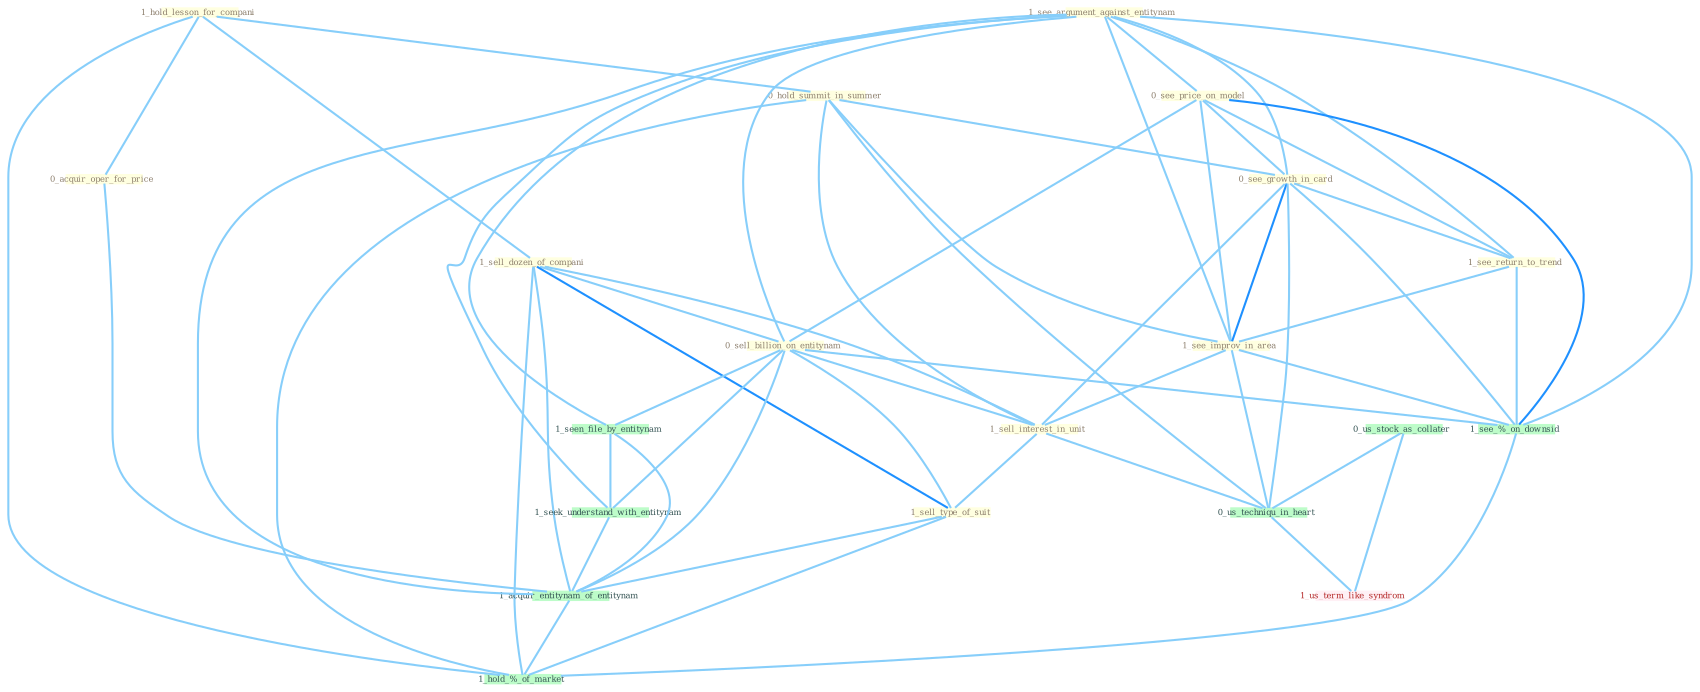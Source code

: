 Graph G{ 
    node
    [shape=polygon,style=filled,width=.5,height=.06,color="#BDFCC9",fixedsize=true,fontsize=4,
    fontcolor="#2f4f4f"];
    {node
    [color="#ffffe0", fontcolor="#8b7d6b"] "1_hold_lesson_for_compani " "1_sell_dozen_of_compani " "1_see_argument_against_entitynam " "0_acquir_oper_for_price " "0_see_price_on_model " "0_hold_summit_in_summer " "0_see_growth_in_card " "1_see_return_to_trend " "0_sell_billion_on_entitynam " "1_see_improv_in_area " "1_sell_interest_in_unit " "1_sell_type_of_suit "}
{node [color="#fff0f5", fontcolor="#b22222"] "1_us_term_like_syndrom "}
edge [color="#B0E2FF"];

	"1_hold_lesson_for_compani " -- "1_sell_dozen_of_compani " [w="1", color="#87cefa" ];
	"1_hold_lesson_for_compani " -- "0_acquir_oper_for_price " [w="1", color="#87cefa" ];
	"1_hold_lesson_for_compani " -- "0_hold_summit_in_summer " [w="1", color="#87cefa" ];
	"1_hold_lesson_for_compani " -- "1_hold_%_of_market " [w="1", color="#87cefa" ];
	"1_sell_dozen_of_compani " -- "0_sell_billion_on_entitynam " [w="1", color="#87cefa" ];
	"1_sell_dozen_of_compani " -- "1_sell_interest_in_unit " [w="1", color="#87cefa" ];
	"1_sell_dozen_of_compani " -- "1_sell_type_of_suit " [w="2", color="#1e90ff" , len=0.8];
	"1_sell_dozen_of_compani " -- "1_acquir_entitynam_of_entitynam " [w="1", color="#87cefa" ];
	"1_sell_dozen_of_compani " -- "1_hold_%_of_market " [w="1", color="#87cefa" ];
	"1_see_argument_against_entitynam " -- "0_see_price_on_model " [w="1", color="#87cefa" ];
	"1_see_argument_against_entitynam " -- "0_see_growth_in_card " [w="1", color="#87cefa" ];
	"1_see_argument_against_entitynam " -- "1_see_return_to_trend " [w="1", color="#87cefa" ];
	"1_see_argument_against_entitynam " -- "0_sell_billion_on_entitynam " [w="1", color="#87cefa" ];
	"1_see_argument_against_entitynam " -- "1_see_improv_in_area " [w="1", color="#87cefa" ];
	"1_see_argument_against_entitynam " -- "1_seen_file_by_entitynam " [w="1", color="#87cefa" ];
	"1_see_argument_against_entitynam " -- "1_seek_understand_with_entitynam " [w="1", color="#87cefa" ];
	"1_see_argument_against_entitynam " -- "1_acquir_entitynam_of_entitynam " [w="1", color="#87cefa" ];
	"1_see_argument_against_entitynam " -- "1_see_%_on_downsid " [w="1", color="#87cefa" ];
	"0_acquir_oper_for_price " -- "1_acquir_entitynam_of_entitynam " [w="1", color="#87cefa" ];
	"0_see_price_on_model " -- "0_see_growth_in_card " [w="1", color="#87cefa" ];
	"0_see_price_on_model " -- "1_see_return_to_trend " [w="1", color="#87cefa" ];
	"0_see_price_on_model " -- "0_sell_billion_on_entitynam " [w="1", color="#87cefa" ];
	"0_see_price_on_model " -- "1_see_improv_in_area " [w="1", color="#87cefa" ];
	"0_see_price_on_model " -- "1_see_%_on_downsid " [w="2", color="#1e90ff" , len=0.8];
	"0_hold_summit_in_summer " -- "0_see_growth_in_card " [w="1", color="#87cefa" ];
	"0_hold_summit_in_summer " -- "1_see_improv_in_area " [w="1", color="#87cefa" ];
	"0_hold_summit_in_summer " -- "1_sell_interest_in_unit " [w="1", color="#87cefa" ];
	"0_hold_summit_in_summer " -- "0_us_techniqu_in_heart " [w="1", color="#87cefa" ];
	"0_hold_summit_in_summer " -- "1_hold_%_of_market " [w="1", color="#87cefa" ];
	"0_see_growth_in_card " -- "1_see_return_to_trend " [w="1", color="#87cefa" ];
	"0_see_growth_in_card " -- "1_see_improv_in_area " [w="2", color="#1e90ff" , len=0.8];
	"0_see_growth_in_card " -- "1_sell_interest_in_unit " [w="1", color="#87cefa" ];
	"0_see_growth_in_card " -- "0_us_techniqu_in_heart " [w="1", color="#87cefa" ];
	"0_see_growth_in_card " -- "1_see_%_on_downsid " [w="1", color="#87cefa" ];
	"1_see_return_to_trend " -- "1_see_improv_in_area " [w="1", color="#87cefa" ];
	"1_see_return_to_trend " -- "1_see_%_on_downsid " [w="1", color="#87cefa" ];
	"0_sell_billion_on_entitynam " -- "1_sell_interest_in_unit " [w="1", color="#87cefa" ];
	"0_sell_billion_on_entitynam " -- "1_sell_type_of_suit " [w="1", color="#87cefa" ];
	"0_sell_billion_on_entitynam " -- "1_seen_file_by_entitynam " [w="1", color="#87cefa" ];
	"0_sell_billion_on_entitynam " -- "1_seek_understand_with_entitynam " [w="1", color="#87cefa" ];
	"0_sell_billion_on_entitynam " -- "1_acquir_entitynam_of_entitynam " [w="1", color="#87cefa" ];
	"0_sell_billion_on_entitynam " -- "1_see_%_on_downsid " [w="1", color="#87cefa" ];
	"1_see_improv_in_area " -- "1_sell_interest_in_unit " [w="1", color="#87cefa" ];
	"1_see_improv_in_area " -- "0_us_techniqu_in_heart " [w="1", color="#87cefa" ];
	"1_see_improv_in_area " -- "1_see_%_on_downsid " [w="1", color="#87cefa" ];
	"1_sell_interest_in_unit " -- "1_sell_type_of_suit " [w="1", color="#87cefa" ];
	"1_sell_interest_in_unit " -- "0_us_techniqu_in_heart " [w="1", color="#87cefa" ];
	"1_sell_type_of_suit " -- "1_acquir_entitynam_of_entitynam " [w="1", color="#87cefa" ];
	"1_sell_type_of_suit " -- "1_hold_%_of_market " [w="1", color="#87cefa" ];
	"1_seen_file_by_entitynam " -- "1_seek_understand_with_entitynam " [w="1", color="#87cefa" ];
	"1_seen_file_by_entitynam " -- "1_acquir_entitynam_of_entitynam " [w="1", color="#87cefa" ];
	"0_us_stock_as_collater " -- "0_us_techniqu_in_heart " [w="1", color="#87cefa" ];
	"0_us_stock_as_collater " -- "1_us_term_like_syndrom " [w="1", color="#87cefa" ];
	"1_seek_understand_with_entitynam " -- "1_acquir_entitynam_of_entitynam " [w="1", color="#87cefa" ];
	"1_acquir_entitynam_of_entitynam " -- "1_hold_%_of_market " [w="1", color="#87cefa" ];
	"0_us_techniqu_in_heart " -- "1_us_term_like_syndrom " [w="1", color="#87cefa" ];
	"1_see_%_on_downsid " -- "1_hold_%_of_market " [w="1", color="#87cefa" ];
}
